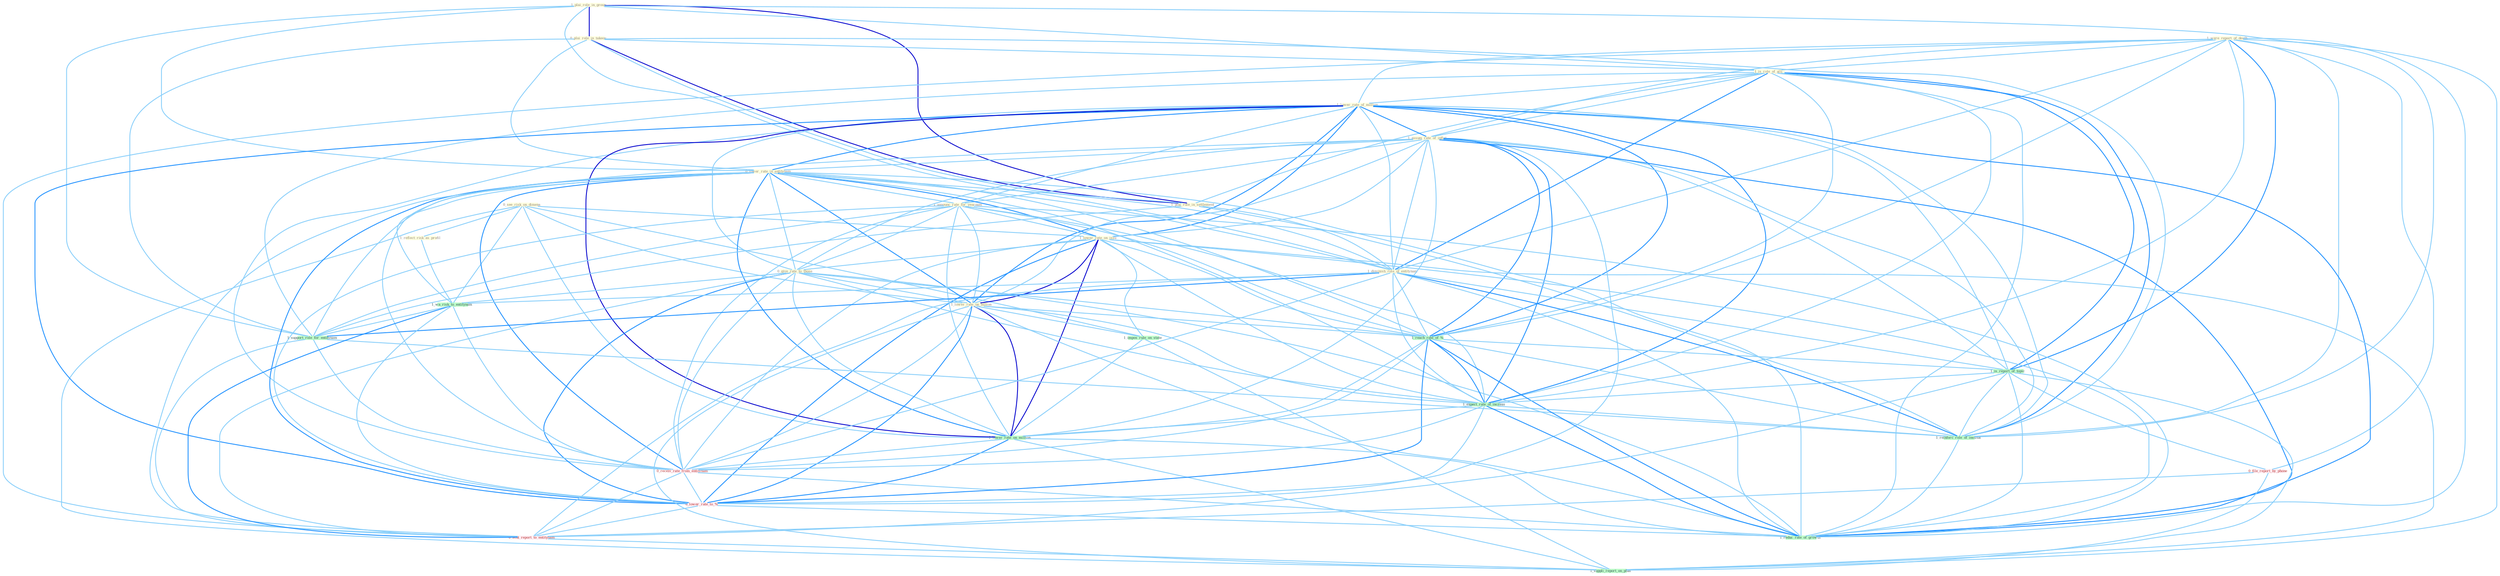 Graph G{ 
    node
    [shape=polygon,style=filled,width=.5,height=.06,color="#BDFCC9",fixedsize=true,fontsize=4,
    fontcolor="#2f4f4f"];
    {node
    [color="#ffffe0", fontcolor="#8b7d6b"] "1_plai_role_in_group " "0_see_risk_on_dimens " "0_plai_role_in_takeov " "1_were_report_of_death " "1_is_role_of_alli " "1_lower_rate_of_million " "1_assum_rate_of_inflat " "0_lower_rate_in_entitynam " "1_announc_rate_for_yearnum " "1_lower_rate_on_issu " "1_plai_role_in_settlement " "0_give_rate_to_those " "1_lower_rate_on_billion " "1_reflect_risk_as_profil " "1_diminish_role_of_entitynam "}
{node [color="#fff0f5", fontcolor="#b22222"] "0_receiv_rate_from_entitynam " "0_file_report_by_phone " "0_lower_rate_to_% " "0_sent_report_to_entitynam "}
edge [color="#B0E2FF"];

	"1_plai_role_in_group " -- "0_plai_role_in_takeov " [w="3", color="#0000cd" , len=0.6];
	"1_plai_role_in_group " -- "1_is_role_of_alli " [w="1", color="#87cefa" ];
	"1_plai_role_in_group " -- "0_lower_rate_in_entitynam " [w="1", color="#87cefa" ];
	"1_plai_role_in_group " -- "1_plai_role_in_settlement " [w="3", color="#0000cd" , len=0.6];
	"1_plai_role_in_group " -- "1_diminish_role_of_entitynam " [w="1", color="#87cefa" ];
	"1_plai_role_in_group " -- "1_support_role_for_entitynam " [w="1", color="#87cefa" ];
	"1_plai_role_in_group " -- "1_reinforc_role_of_institut " [w="1", color="#87cefa" ];
	"0_see_risk_on_dimens " -- "1_lower_rate_on_issu " [w="1", color="#87cefa" ];
	"0_see_risk_on_dimens " -- "1_lower_rate_on_billion " [w="1", color="#87cefa" ];
	"0_see_risk_on_dimens " -- "1_reflect_risk_as_profil " [w="1", color="#87cefa" ];
	"0_see_risk_on_dimens " -- "1_wa_risk_to_entitynam " [w="1", color="#87cefa" ];
	"0_see_risk_on_dimens " -- "1_impos_rule_on_state " [w="1", color="#87cefa" ];
	"0_see_risk_on_dimens " -- "1_lower_rate_on_million " [w="1", color="#87cefa" ];
	"0_see_risk_on_dimens " -- "1_suppli_report_on_plan " [w="1", color="#87cefa" ];
	"0_plai_role_in_takeov " -- "1_is_role_of_alli " [w="1", color="#87cefa" ];
	"0_plai_role_in_takeov " -- "0_lower_rate_in_entitynam " [w="1", color="#87cefa" ];
	"0_plai_role_in_takeov " -- "1_plai_role_in_settlement " [w="3", color="#0000cd" , len=0.6];
	"0_plai_role_in_takeov " -- "1_diminish_role_of_entitynam " [w="1", color="#87cefa" ];
	"0_plai_role_in_takeov " -- "1_support_role_for_entitynam " [w="1", color="#87cefa" ];
	"0_plai_role_in_takeov " -- "1_reinforc_role_of_institut " [w="1", color="#87cefa" ];
	"1_were_report_of_death " -- "1_is_role_of_alli " [w="1", color="#87cefa" ];
	"1_were_report_of_death " -- "1_lower_rate_of_million " [w="1", color="#87cefa" ];
	"1_were_report_of_death " -- "1_assum_rate_of_inflat " [w="1", color="#87cefa" ];
	"1_were_report_of_death " -- "1_diminish_role_of_entitynam " [w="1", color="#87cefa" ];
	"1_were_report_of_death " -- "1_reach_rate_of_% " [w="1", color="#87cefa" ];
	"1_were_report_of_death " -- "1_is_report_of_topic " [w="2", color="#1e90ff" , len=0.8];
	"1_were_report_of_death " -- "1_expect_rate_of_increas " [w="1", color="#87cefa" ];
	"1_were_report_of_death " -- "1_reinforc_role_of_institut " [w="1", color="#87cefa" ];
	"1_were_report_of_death " -- "0_file_report_by_phone " [w="1", color="#87cefa" ];
	"1_were_report_of_death " -- "0_sent_report_to_entitynam " [w="1", color="#87cefa" ];
	"1_were_report_of_death " -- "1_suppli_report_on_plan " [w="1", color="#87cefa" ];
	"1_were_report_of_death " -- "1_reduc_rate_of_growth " [w="1", color="#87cefa" ];
	"1_is_role_of_alli " -- "1_lower_rate_of_million " [w="1", color="#87cefa" ];
	"1_is_role_of_alli " -- "1_assum_rate_of_inflat " [w="1", color="#87cefa" ];
	"1_is_role_of_alli " -- "1_plai_role_in_settlement " [w="1", color="#87cefa" ];
	"1_is_role_of_alli " -- "1_diminish_role_of_entitynam " [w="2", color="#1e90ff" , len=0.8];
	"1_is_role_of_alli " -- "1_support_role_for_entitynam " [w="1", color="#87cefa" ];
	"1_is_role_of_alli " -- "1_reach_rate_of_% " [w="1", color="#87cefa" ];
	"1_is_role_of_alli " -- "1_is_report_of_topic " [w="2", color="#1e90ff" , len=0.8];
	"1_is_role_of_alli " -- "1_expect_rate_of_increas " [w="1", color="#87cefa" ];
	"1_is_role_of_alli " -- "1_reinforc_role_of_institut " [w="2", color="#1e90ff" , len=0.8];
	"1_is_role_of_alli " -- "1_reduc_rate_of_growth " [w="1", color="#87cefa" ];
	"1_lower_rate_of_million " -- "1_assum_rate_of_inflat " [w="2", color="#1e90ff" , len=0.8];
	"1_lower_rate_of_million " -- "0_lower_rate_in_entitynam " [w="2", color="#1e90ff" , len=0.8];
	"1_lower_rate_of_million " -- "1_announc_rate_for_yearnum " [w="1", color="#87cefa" ];
	"1_lower_rate_of_million " -- "1_lower_rate_on_issu " [w="2", color="#1e90ff" , len=0.8];
	"1_lower_rate_of_million " -- "0_give_rate_to_those " [w="1", color="#87cefa" ];
	"1_lower_rate_of_million " -- "1_lower_rate_on_billion " [w="2", color="#1e90ff" , len=0.8];
	"1_lower_rate_of_million " -- "1_diminish_role_of_entitynam " [w="1", color="#87cefa" ];
	"1_lower_rate_of_million " -- "1_reach_rate_of_% " [w="2", color="#1e90ff" , len=0.8];
	"1_lower_rate_of_million " -- "1_is_report_of_topic " [w="1", color="#87cefa" ];
	"1_lower_rate_of_million " -- "1_expect_rate_of_increas " [w="2", color="#1e90ff" , len=0.8];
	"1_lower_rate_of_million " -- "1_reinforc_role_of_institut " [w="1", color="#87cefa" ];
	"1_lower_rate_of_million " -- "1_lower_rate_on_million " [w="3", color="#0000cd" , len=0.6];
	"1_lower_rate_of_million " -- "0_receiv_rate_from_entitynam " [w="1", color="#87cefa" ];
	"1_lower_rate_of_million " -- "0_lower_rate_to_% " [w="2", color="#1e90ff" , len=0.8];
	"1_lower_rate_of_million " -- "1_reduc_rate_of_growth " [w="2", color="#1e90ff" , len=0.8];
	"1_assum_rate_of_inflat " -- "0_lower_rate_in_entitynam " [w="1", color="#87cefa" ];
	"1_assum_rate_of_inflat " -- "1_announc_rate_for_yearnum " [w="1", color="#87cefa" ];
	"1_assum_rate_of_inflat " -- "1_lower_rate_on_issu " [w="1", color="#87cefa" ];
	"1_assum_rate_of_inflat " -- "0_give_rate_to_those " [w="1", color="#87cefa" ];
	"1_assum_rate_of_inflat " -- "1_lower_rate_on_billion " [w="1", color="#87cefa" ];
	"1_assum_rate_of_inflat " -- "1_diminish_role_of_entitynam " [w="1", color="#87cefa" ];
	"1_assum_rate_of_inflat " -- "1_reach_rate_of_% " [w="2", color="#1e90ff" , len=0.8];
	"1_assum_rate_of_inflat " -- "1_is_report_of_topic " [w="1", color="#87cefa" ];
	"1_assum_rate_of_inflat " -- "1_expect_rate_of_increas " [w="2", color="#1e90ff" , len=0.8];
	"1_assum_rate_of_inflat " -- "1_reinforc_role_of_institut " [w="1", color="#87cefa" ];
	"1_assum_rate_of_inflat " -- "1_lower_rate_on_million " [w="1", color="#87cefa" ];
	"1_assum_rate_of_inflat " -- "0_receiv_rate_from_entitynam " [w="1", color="#87cefa" ];
	"1_assum_rate_of_inflat " -- "0_lower_rate_to_% " [w="1", color="#87cefa" ];
	"1_assum_rate_of_inflat " -- "1_reduc_rate_of_growth " [w="2", color="#1e90ff" , len=0.8];
	"0_lower_rate_in_entitynam " -- "1_announc_rate_for_yearnum " [w="1", color="#87cefa" ];
	"0_lower_rate_in_entitynam " -- "1_lower_rate_on_issu " [w="2", color="#1e90ff" , len=0.8];
	"0_lower_rate_in_entitynam " -- "1_plai_role_in_settlement " [w="1", color="#87cefa" ];
	"0_lower_rate_in_entitynam " -- "0_give_rate_to_those " [w="1", color="#87cefa" ];
	"0_lower_rate_in_entitynam " -- "1_lower_rate_on_billion " [w="2", color="#1e90ff" , len=0.8];
	"0_lower_rate_in_entitynam " -- "1_diminish_role_of_entitynam " [w="1", color="#87cefa" ];
	"0_lower_rate_in_entitynam " -- "1_wa_risk_to_entitynam " [w="1", color="#87cefa" ];
	"0_lower_rate_in_entitynam " -- "1_support_role_for_entitynam " [w="1", color="#87cefa" ];
	"0_lower_rate_in_entitynam " -- "1_reach_rate_of_% " [w="1", color="#87cefa" ];
	"0_lower_rate_in_entitynam " -- "1_expect_rate_of_increas " [w="1", color="#87cefa" ];
	"0_lower_rate_in_entitynam " -- "1_lower_rate_on_million " [w="2", color="#1e90ff" , len=0.8];
	"0_lower_rate_in_entitynam " -- "0_receiv_rate_from_entitynam " [w="2", color="#1e90ff" , len=0.8];
	"0_lower_rate_in_entitynam " -- "0_lower_rate_to_% " [w="2", color="#1e90ff" , len=0.8];
	"0_lower_rate_in_entitynam " -- "0_sent_report_to_entitynam " [w="1", color="#87cefa" ];
	"0_lower_rate_in_entitynam " -- "1_reduc_rate_of_growth " [w="1", color="#87cefa" ];
	"1_announc_rate_for_yearnum " -- "1_lower_rate_on_issu " [w="1", color="#87cefa" ];
	"1_announc_rate_for_yearnum " -- "0_give_rate_to_those " [w="1", color="#87cefa" ];
	"1_announc_rate_for_yearnum " -- "1_lower_rate_on_billion " [w="1", color="#87cefa" ];
	"1_announc_rate_for_yearnum " -- "1_support_role_for_entitynam " [w="1", color="#87cefa" ];
	"1_announc_rate_for_yearnum " -- "1_reach_rate_of_% " [w="1", color="#87cefa" ];
	"1_announc_rate_for_yearnum " -- "1_expect_rate_of_increas " [w="1", color="#87cefa" ];
	"1_announc_rate_for_yearnum " -- "1_lower_rate_on_million " [w="1", color="#87cefa" ];
	"1_announc_rate_for_yearnum " -- "0_receiv_rate_from_entitynam " [w="1", color="#87cefa" ];
	"1_announc_rate_for_yearnum " -- "0_lower_rate_to_% " [w="1", color="#87cefa" ];
	"1_announc_rate_for_yearnum " -- "1_reduc_rate_of_growth " [w="1", color="#87cefa" ];
	"1_lower_rate_on_issu " -- "0_give_rate_to_those " [w="1", color="#87cefa" ];
	"1_lower_rate_on_issu " -- "1_lower_rate_on_billion " [w="3", color="#0000cd" , len=0.6];
	"1_lower_rate_on_issu " -- "1_impos_rule_on_state " [w="1", color="#87cefa" ];
	"1_lower_rate_on_issu " -- "1_reach_rate_of_% " [w="1", color="#87cefa" ];
	"1_lower_rate_on_issu " -- "1_expect_rate_of_increas " [w="1", color="#87cefa" ];
	"1_lower_rate_on_issu " -- "1_lower_rate_on_million " [w="3", color="#0000cd" , len=0.6];
	"1_lower_rate_on_issu " -- "0_receiv_rate_from_entitynam " [w="1", color="#87cefa" ];
	"1_lower_rate_on_issu " -- "0_lower_rate_to_% " [w="2", color="#1e90ff" , len=0.8];
	"1_lower_rate_on_issu " -- "1_suppli_report_on_plan " [w="1", color="#87cefa" ];
	"1_lower_rate_on_issu " -- "1_reduc_rate_of_growth " [w="1", color="#87cefa" ];
	"1_plai_role_in_settlement " -- "1_diminish_role_of_entitynam " [w="1", color="#87cefa" ];
	"1_plai_role_in_settlement " -- "1_support_role_for_entitynam " [w="1", color="#87cefa" ];
	"1_plai_role_in_settlement " -- "1_reinforc_role_of_institut " [w="1", color="#87cefa" ];
	"0_give_rate_to_those " -- "1_lower_rate_on_billion " [w="1", color="#87cefa" ];
	"0_give_rate_to_those " -- "1_wa_risk_to_entitynam " [w="1", color="#87cefa" ];
	"0_give_rate_to_those " -- "1_reach_rate_of_% " [w="1", color="#87cefa" ];
	"0_give_rate_to_those " -- "1_expect_rate_of_increas " [w="1", color="#87cefa" ];
	"0_give_rate_to_those " -- "1_lower_rate_on_million " [w="1", color="#87cefa" ];
	"0_give_rate_to_those " -- "0_receiv_rate_from_entitynam " [w="1", color="#87cefa" ];
	"0_give_rate_to_those " -- "0_lower_rate_to_% " [w="2", color="#1e90ff" , len=0.8];
	"0_give_rate_to_those " -- "0_sent_report_to_entitynam " [w="1", color="#87cefa" ];
	"0_give_rate_to_those " -- "1_reduc_rate_of_growth " [w="1", color="#87cefa" ];
	"1_lower_rate_on_billion " -- "1_impos_rule_on_state " [w="1", color="#87cefa" ];
	"1_lower_rate_on_billion " -- "1_reach_rate_of_% " [w="1", color="#87cefa" ];
	"1_lower_rate_on_billion " -- "1_expect_rate_of_increas " [w="1", color="#87cefa" ];
	"1_lower_rate_on_billion " -- "1_lower_rate_on_million " [w="3", color="#0000cd" , len=0.6];
	"1_lower_rate_on_billion " -- "0_receiv_rate_from_entitynam " [w="1", color="#87cefa" ];
	"1_lower_rate_on_billion " -- "0_lower_rate_to_% " [w="2", color="#1e90ff" , len=0.8];
	"1_lower_rate_on_billion " -- "1_suppli_report_on_plan " [w="1", color="#87cefa" ];
	"1_lower_rate_on_billion " -- "1_reduc_rate_of_growth " [w="1", color="#87cefa" ];
	"1_reflect_risk_as_profil " -- "1_wa_risk_to_entitynam " [w="1", color="#87cefa" ];
	"1_diminish_role_of_entitynam " -- "1_wa_risk_to_entitynam " [w="1", color="#87cefa" ];
	"1_diminish_role_of_entitynam " -- "1_support_role_for_entitynam " [w="2", color="#1e90ff" , len=0.8];
	"1_diminish_role_of_entitynam " -- "1_reach_rate_of_% " [w="1", color="#87cefa" ];
	"1_diminish_role_of_entitynam " -- "1_is_report_of_topic " [w="1", color="#87cefa" ];
	"1_diminish_role_of_entitynam " -- "1_expect_rate_of_increas " [w="1", color="#87cefa" ];
	"1_diminish_role_of_entitynam " -- "1_reinforc_role_of_institut " [w="2", color="#1e90ff" , len=0.8];
	"1_diminish_role_of_entitynam " -- "0_receiv_rate_from_entitynam " [w="1", color="#87cefa" ];
	"1_diminish_role_of_entitynam " -- "0_sent_report_to_entitynam " [w="1", color="#87cefa" ];
	"1_diminish_role_of_entitynam " -- "1_reduc_rate_of_growth " [w="1", color="#87cefa" ];
	"1_wa_risk_to_entitynam " -- "1_support_role_for_entitynam " [w="1", color="#87cefa" ];
	"1_wa_risk_to_entitynam " -- "0_receiv_rate_from_entitynam " [w="1", color="#87cefa" ];
	"1_wa_risk_to_entitynam " -- "0_lower_rate_to_% " [w="1", color="#87cefa" ];
	"1_wa_risk_to_entitynam " -- "0_sent_report_to_entitynam " [w="2", color="#1e90ff" , len=0.8];
	"1_impos_rule_on_state " -- "1_lower_rate_on_million " [w="1", color="#87cefa" ];
	"1_impos_rule_on_state " -- "1_suppli_report_on_plan " [w="1", color="#87cefa" ];
	"1_support_role_for_entitynam " -- "1_reinforc_role_of_institut " [w="1", color="#87cefa" ];
	"1_support_role_for_entitynam " -- "0_receiv_rate_from_entitynam " [w="1", color="#87cefa" ];
	"1_support_role_for_entitynam " -- "0_sent_report_to_entitynam " [w="1", color="#87cefa" ];
	"1_reach_rate_of_% " -- "1_is_report_of_topic " [w="1", color="#87cefa" ];
	"1_reach_rate_of_% " -- "1_expect_rate_of_increas " [w="2", color="#1e90ff" , len=0.8];
	"1_reach_rate_of_% " -- "1_reinforc_role_of_institut " [w="1", color="#87cefa" ];
	"1_reach_rate_of_% " -- "1_lower_rate_on_million " [w="1", color="#87cefa" ];
	"1_reach_rate_of_% " -- "0_receiv_rate_from_entitynam " [w="1", color="#87cefa" ];
	"1_reach_rate_of_% " -- "0_lower_rate_to_% " [w="2", color="#1e90ff" , len=0.8];
	"1_reach_rate_of_% " -- "1_reduc_rate_of_growth " [w="2", color="#1e90ff" , len=0.8];
	"1_is_report_of_topic " -- "1_expect_rate_of_increas " [w="1", color="#87cefa" ];
	"1_is_report_of_topic " -- "1_reinforc_role_of_institut " [w="1", color="#87cefa" ];
	"1_is_report_of_topic " -- "0_file_report_by_phone " [w="1", color="#87cefa" ];
	"1_is_report_of_topic " -- "0_sent_report_to_entitynam " [w="1", color="#87cefa" ];
	"1_is_report_of_topic " -- "1_suppli_report_on_plan " [w="1", color="#87cefa" ];
	"1_is_report_of_topic " -- "1_reduc_rate_of_growth " [w="1", color="#87cefa" ];
	"1_expect_rate_of_increas " -- "1_reinforc_role_of_institut " [w="1", color="#87cefa" ];
	"1_expect_rate_of_increas " -- "1_lower_rate_on_million " [w="1", color="#87cefa" ];
	"1_expect_rate_of_increas " -- "0_receiv_rate_from_entitynam " [w="1", color="#87cefa" ];
	"1_expect_rate_of_increas " -- "0_lower_rate_to_% " [w="1", color="#87cefa" ];
	"1_expect_rate_of_increas " -- "1_reduc_rate_of_growth " [w="2", color="#1e90ff" , len=0.8];
	"1_reinforc_role_of_institut " -- "1_reduc_rate_of_growth " [w="1", color="#87cefa" ];
	"1_lower_rate_on_million " -- "0_receiv_rate_from_entitynam " [w="1", color="#87cefa" ];
	"1_lower_rate_on_million " -- "0_lower_rate_to_% " [w="2", color="#1e90ff" , len=0.8];
	"1_lower_rate_on_million " -- "1_suppli_report_on_plan " [w="1", color="#87cefa" ];
	"1_lower_rate_on_million " -- "1_reduc_rate_of_growth " [w="1", color="#87cefa" ];
	"0_receiv_rate_from_entitynam " -- "0_lower_rate_to_% " [w="1", color="#87cefa" ];
	"0_receiv_rate_from_entitynam " -- "0_sent_report_to_entitynam " [w="1", color="#87cefa" ];
	"0_receiv_rate_from_entitynam " -- "1_reduc_rate_of_growth " [w="1", color="#87cefa" ];
	"0_file_report_by_phone " -- "0_sent_report_to_entitynam " [w="1", color="#87cefa" ];
	"0_file_report_by_phone " -- "1_suppli_report_on_plan " [w="1", color="#87cefa" ];
	"0_lower_rate_to_% " -- "0_sent_report_to_entitynam " [w="1", color="#87cefa" ];
	"0_lower_rate_to_% " -- "1_reduc_rate_of_growth " [w="1", color="#87cefa" ];
	"0_sent_report_to_entitynam " -- "1_suppli_report_on_plan " [w="1", color="#87cefa" ];
}